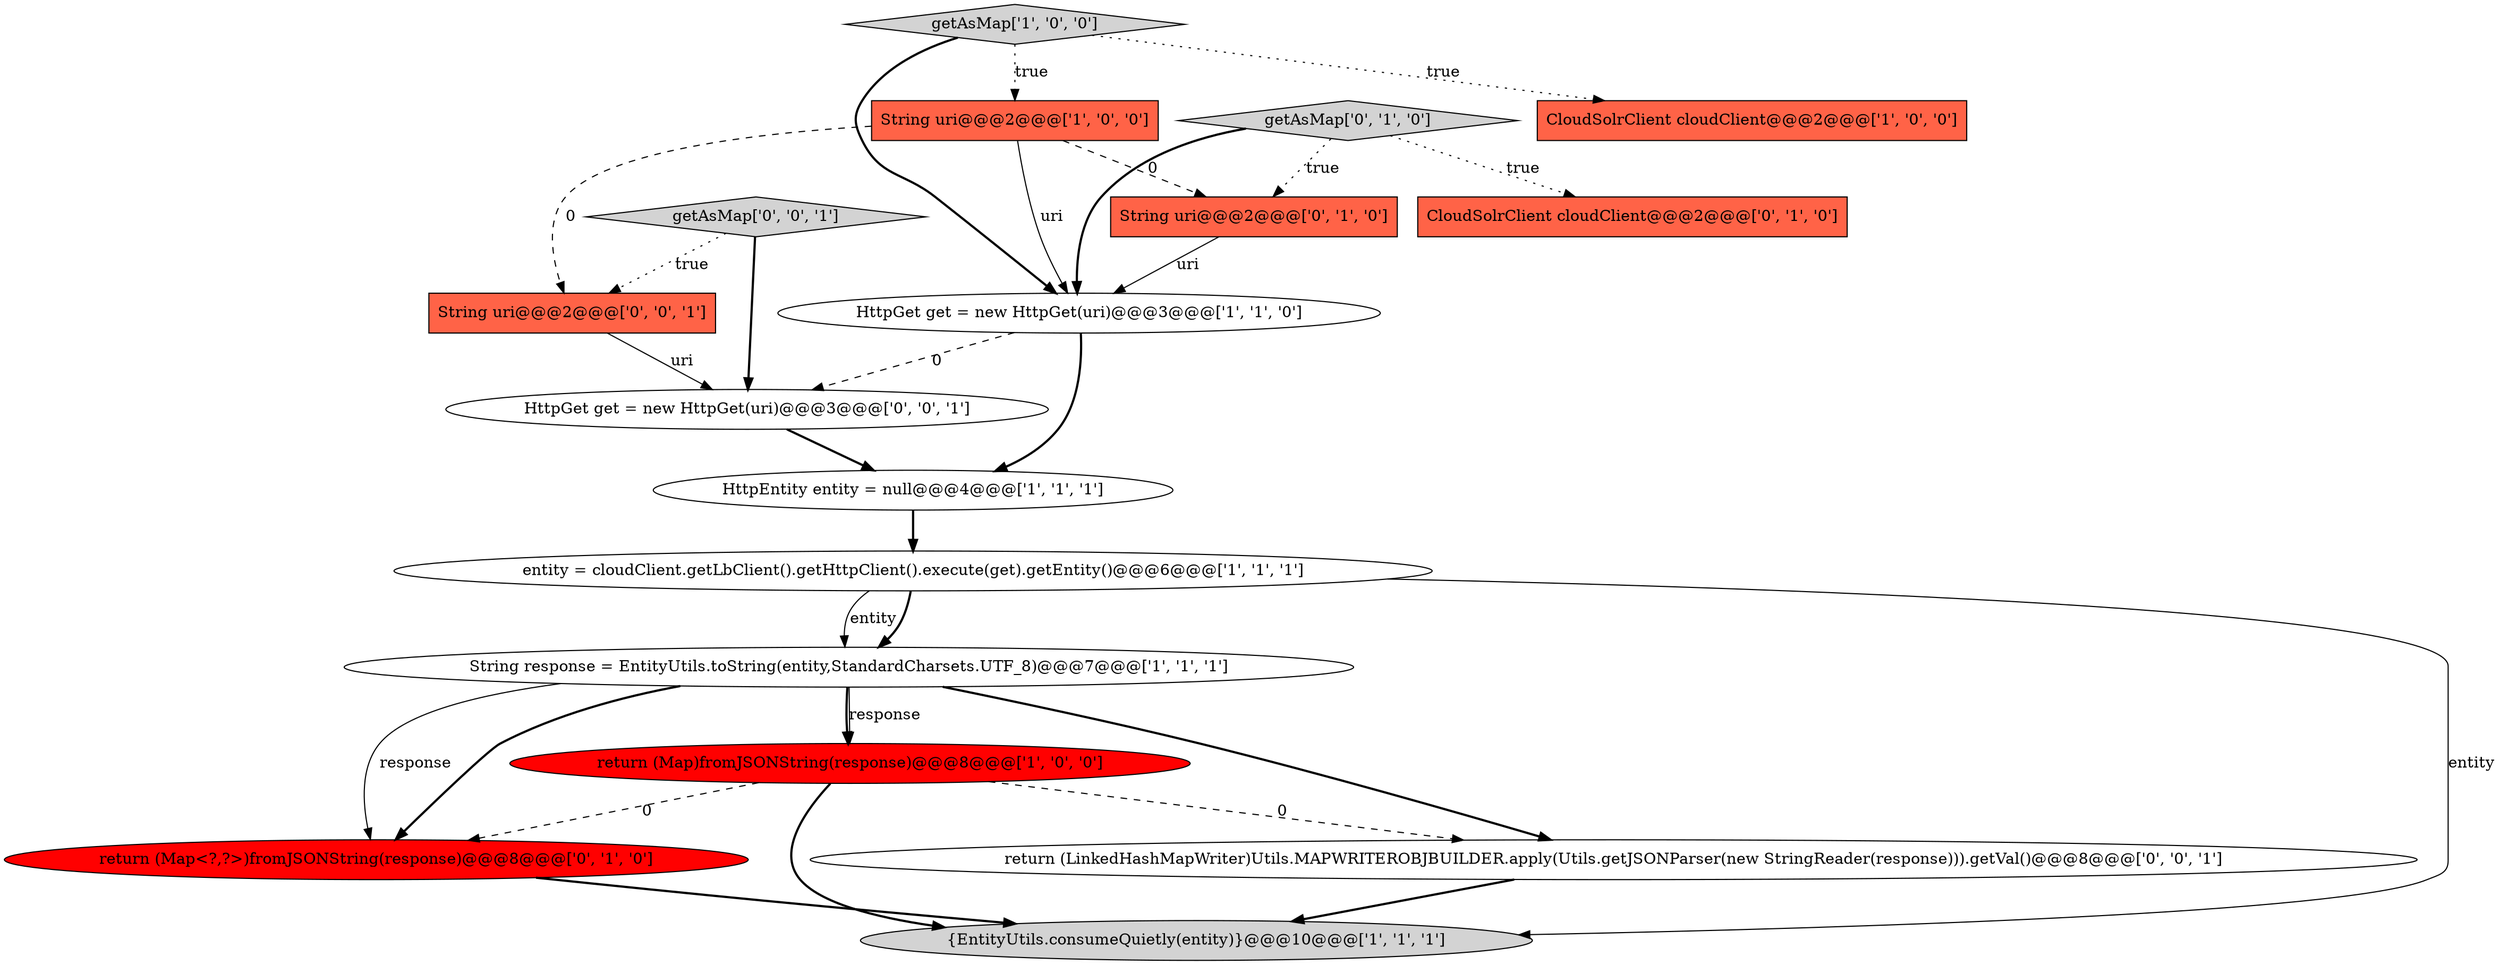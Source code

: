 digraph {
1 [style = filled, label = "String response = EntityUtils.toString(entity,StandardCharsets.UTF_8)@@@7@@@['1', '1', '1']", fillcolor = white, shape = ellipse image = "AAA0AAABBB1BBB"];
0 [style = filled, label = "HttpEntity entity = null@@@4@@@['1', '1', '1']", fillcolor = white, shape = ellipse image = "AAA0AAABBB1BBB"];
3 [style = filled, label = "String uri@@@2@@@['1', '0', '0']", fillcolor = tomato, shape = box image = "AAA1AAABBB1BBB"];
6 [style = filled, label = "getAsMap['1', '0', '0']", fillcolor = lightgray, shape = diamond image = "AAA0AAABBB1BBB"];
4 [style = filled, label = "HttpGet get = new HttpGet(uri)@@@3@@@['1', '1', '0']", fillcolor = white, shape = ellipse image = "AAA0AAABBB1BBB"];
10 [style = filled, label = "CloudSolrClient cloudClient@@@2@@@['0', '1', '0']", fillcolor = tomato, shape = box image = "AAA0AAABBB2BBB"];
14 [style = filled, label = "String uri@@@2@@@['0', '0', '1']", fillcolor = tomato, shape = box image = "AAA0AAABBB3BBB"];
15 [style = filled, label = "return (LinkedHashMapWriter)Utils.MAPWRITEROBJBUILDER.apply(Utils.getJSONParser(new StringReader(response))).getVal()@@@8@@@['0', '0', '1']", fillcolor = white, shape = ellipse image = "AAA0AAABBB3BBB"];
5 [style = filled, label = "entity = cloudClient.getLbClient().getHttpClient().execute(get).getEntity()@@@6@@@['1', '1', '1']", fillcolor = white, shape = ellipse image = "AAA0AAABBB1BBB"];
9 [style = filled, label = "getAsMap['0', '1', '0']", fillcolor = lightgray, shape = diamond image = "AAA0AAABBB2BBB"];
11 [style = filled, label = "return (Map<?,?>)fromJSONString(response)@@@8@@@['0', '1', '0']", fillcolor = red, shape = ellipse image = "AAA1AAABBB2BBB"];
13 [style = filled, label = "getAsMap['0', '0', '1']", fillcolor = lightgray, shape = diamond image = "AAA0AAABBB3BBB"];
12 [style = filled, label = "String uri@@@2@@@['0', '1', '0']", fillcolor = tomato, shape = box image = "AAA1AAABBB2BBB"];
16 [style = filled, label = "HttpGet get = new HttpGet(uri)@@@3@@@['0', '0', '1']", fillcolor = white, shape = ellipse image = "AAA0AAABBB3BBB"];
7 [style = filled, label = "return (Map)fromJSONString(response)@@@8@@@['1', '0', '0']", fillcolor = red, shape = ellipse image = "AAA1AAABBB1BBB"];
2 [style = filled, label = "CloudSolrClient cloudClient@@@2@@@['1', '0', '0']", fillcolor = tomato, shape = box image = "AAA0AAABBB1BBB"];
8 [style = filled, label = "{EntityUtils.consumeQuietly(entity)}@@@10@@@['1', '1', '1']", fillcolor = lightgray, shape = ellipse image = "AAA0AAABBB1BBB"];
16->0 [style = bold, label=""];
9->12 [style = dotted, label="true"];
4->16 [style = dashed, label="0"];
3->4 [style = solid, label="uri"];
1->15 [style = bold, label=""];
9->4 [style = bold, label=""];
5->8 [style = solid, label="entity"];
5->1 [style = solid, label="entity"];
12->4 [style = solid, label="uri"];
7->11 [style = dashed, label="0"];
7->8 [style = bold, label=""];
1->7 [style = bold, label=""];
13->16 [style = bold, label=""];
4->0 [style = bold, label=""];
1->11 [style = bold, label=""];
5->1 [style = bold, label=""];
6->4 [style = bold, label=""];
6->2 [style = dotted, label="true"];
3->12 [style = dashed, label="0"];
7->15 [style = dashed, label="0"];
11->8 [style = bold, label=""];
14->16 [style = solid, label="uri"];
3->14 [style = dashed, label="0"];
6->3 [style = dotted, label="true"];
1->7 [style = solid, label="response"];
13->14 [style = dotted, label="true"];
9->10 [style = dotted, label="true"];
15->8 [style = bold, label=""];
1->11 [style = solid, label="response"];
0->5 [style = bold, label=""];
}
